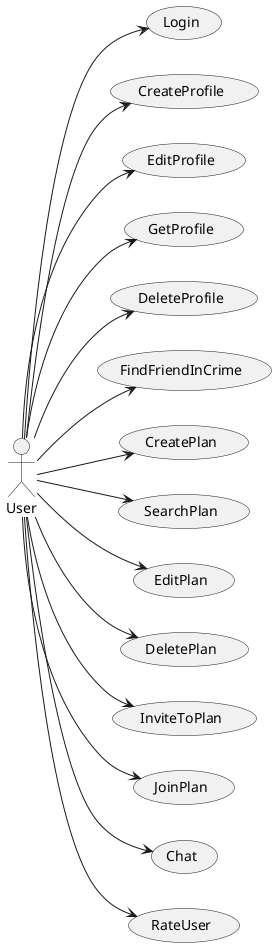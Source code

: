 @startuml
left to right direction

actor User

usecase Login

usecase CreateProfile
usecase EditProfile
usecase GetProfile 
usecase DeleteProfile 

usecase FindFriendInCrime

usecase CreatePlan
usecase SearchPlan
usecase EditPlan
usecase DeletePlan
usecase InviteToPlan
usecase JoinPlan

usecase Chat

usecase RateUser

User --> Login
User --> CreateProfile
User --> DeleteProfile
User --> EditProfile
User --> GetProfile
User --> CreatePlan
User --> FindFriendInCrime
User --> SearchPlan
User --> EditPlan
User --> DeletePlan
User --> InviteToPlan
User --> JoinPlan
User --> Chat
User --> RateUser

@enduml